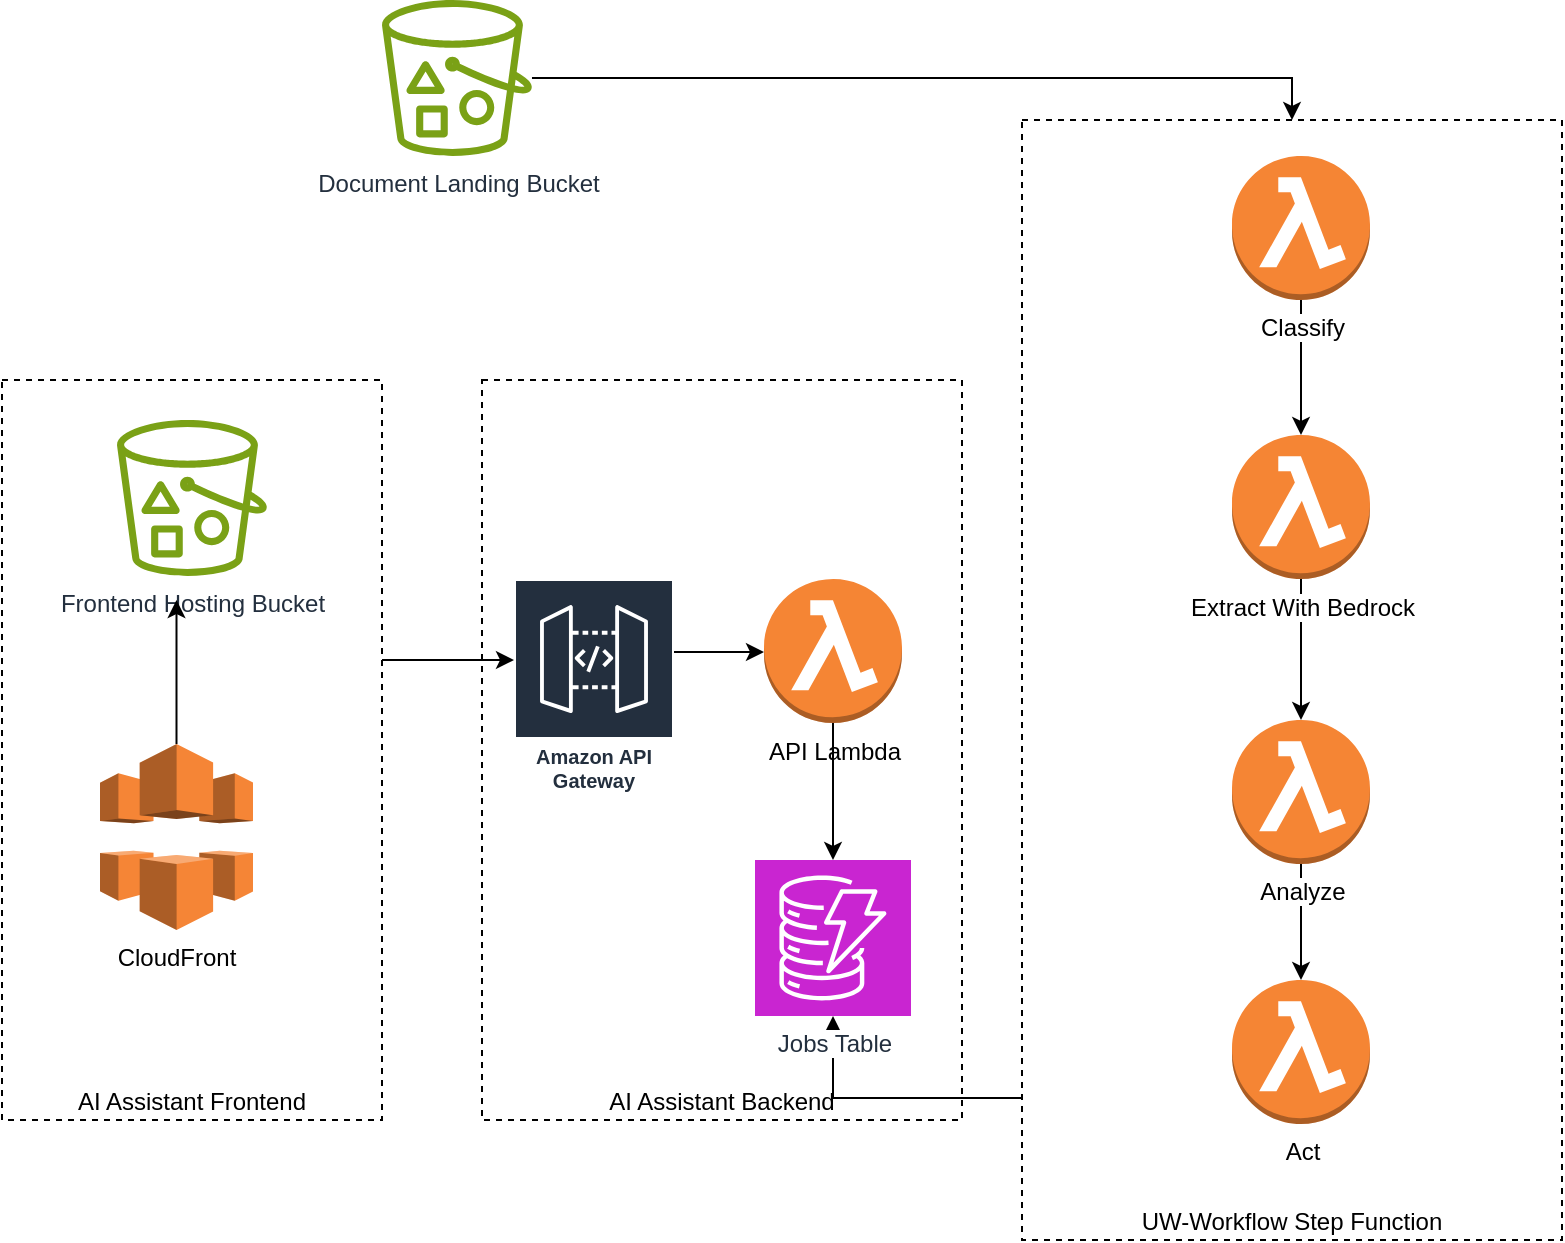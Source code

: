 <mxfile version="28.0.6">
  <diagram name="Page-1" id="18ZdPO3lSax3tKgi3ux9">
    <mxGraphModel dx="3454" dy="1182" grid="1" gridSize="10" guides="1" tooltips="1" connect="1" arrows="1" fold="1" page="1" pageScale="1" pageWidth="850" pageHeight="1100" math="0" shadow="0">
      <root>
        <mxCell id="0" />
        <mxCell id="1" parent="0" />
        <mxCell id="rqEyXg3e18GSmTRk2NAA-33" value="AI Assistant Backend" style="rounded=0;whiteSpace=wrap;html=1;dashed=1;verticalAlign=bottom;" parent="1" vertex="1">
          <mxGeometry x="200" y="190" width="240" height="370" as="geometry" />
        </mxCell>
        <mxCell id="rqEyXg3e18GSmTRk2NAA-2" value="Document Landing Bucket" style="sketch=0;outlineConnect=0;fontColor=#232F3E;gradientColor=none;fillColor=#7AA116;strokeColor=none;dashed=0;verticalLabelPosition=bottom;verticalAlign=top;align=center;html=1;fontSize=12;fontStyle=0;aspect=fixed;pointerEvents=1;shape=mxgraph.aws4.bucket_with_objects;" parent="1" vertex="1">
          <mxGeometry x="150" width="75" height="78" as="geometry" />
        </mxCell>
        <mxCell id="rqEyXg3e18GSmTRk2NAA-32" style="edgeStyle=orthogonalEdgeStyle;rounded=0;orthogonalLoop=1;jettySize=auto;html=1;" parent="1" source="rqEyXg3e18GSmTRk2NAA-3" target="rqEyXg3e18GSmTRk2NAA-18" edge="1">
          <mxGeometry relative="1" as="geometry">
            <Array as="points">
              <mxPoint x="460" y="549" />
              <mxPoint x="460" y="549" />
            </Array>
          </mxGeometry>
        </mxCell>
        <mxCell id="rqEyXg3e18GSmTRk2NAA-3" value="UW-Workflow Step Function" style="rounded=0;whiteSpace=wrap;html=1;verticalAlign=bottom;dashed=1;" parent="1" vertex="1">
          <mxGeometry x="470" y="60" width="270" height="560" as="geometry" />
        </mxCell>
        <mxCell id="rqEyXg3e18GSmTRk2NAA-6" value="" style="edgeStyle=orthogonalEdgeStyle;rounded=0;orthogonalLoop=1;jettySize=auto;html=1;" parent="1" source="rqEyXg3e18GSmTRk2NAA-4" target="rqEyXg3e18GSmTRk2NAA-5" edge="1">
          <mxGeometry relative="1" as="geometry" />
        </mxCell>
        <mxCell id="rqEyXg3e18GSmTRk2NAA-4" value="Classify" style="outlineConnect=0;dashed=0;verticalLabelPosition=bottom;verticalAlign=top;align=center;html=1;shape=mxgraph.aws3.lambda_function;fillColor=#F58534;gradientColor=none;labelBackgroundColor=default;" parent="1" vertex="1">
          <mxGeometry x="575" y="78" width="69" height="72" as="geometry" />
        </mxCell>
        <mxCell id="rqEyXg3e18GSmTRk2NAA-13" style="edgeStyle=orthogonalEdgeStyle;rounded=0;orthogonalLoop=1;jettySize=auto;html=1;" parent="1" source="rqEyXg3e18GSmTRk2NAA-5" target="rqEyXg3e18GSmTRk2NAA-12" edge="1">
          <mxGeometry relative="1" as="geometry" />
        </mxCell>
        <mxCell id="rqEyXg3e18GSmTRk2NAA-5" value="Extract With Bedrock" style="outlineConnect=0;dashed=0;verticalLabelPosition=bottom;verticalAlign=top;align=center;html=1;shape=mxgraph.aws3.lambda_function;fillColor=#F58534;gradientColor=none;labelBackgroundColor=default;" parent="1" vertex="1">
          <mxGeometry x="575" y="217.5" width="69" height="72" as="geometry" />
        </mxCell>
        <mxCell id="rqEyXg3e18GSmTRk2NAA-16" style="edgeStyle=orthogonalEdgeStyle;rounded=0;orthogonalLoop=1;jettySize=auto;html=1;" parent="1" source="rqEyXg3e18GSmTRk2NAA-12" target="rqEyXg3e18GSmTRk2NAA-15" edge="1">
          <mxGeometry relative="1" as="geometry" />
        </mxCell>
        <mxCell id="rqEyXg3e18GSmTRk2NAA-12" value="Analyze" style="outlineConnect=0;dashed=0;verticalLabelPosition=bottom;verticalAlign=top;align=center;html=1;shape=mxgraph.aws3.lambda_function;fillColor=#F58534;gradientColor=none;labelBackgroundColor=default;" parent="1" vertex="1">
          <mxGeometry x="575" y="360" width="69" height="72" as="geometry" />
        </mxCell>
        <mxCell id="rqEyXg3e18GSmTRk2NAA-15" value="Act" style="outlineConnect=0;dashed=0;verticalLabelPosition=bottom;verticalAlign=top;align=center;html=1;shape=mxgraph.aws3.lambda_function;fillColor=#F58534;gradientColor=none;" parent="1" vertex="1">
          <mxGeometry x="575" y="490" width="69" height="72" as="geometry" />
        </mxCell>
        <mxCell id="rqEyXg3e18GSmTRk2NAA-17" style="edgeStyle=orthogonalEdgeStyle;rounded=0;orthogonalLoop=1;jettySize=auto;html=1;entryX=0.5;entryY=0;entryDx=0;entryDy=0;" parent="1" source="rqEyXg3e18GSmTRk2NAA-2" target="rqEyXg3e18GSmTRk2NAA-3" edge="1">
          <mxGeometry relative="1" as="geometry" />
        </mxCell>
        <mxCell id="rqEyXg3e18GSmTRk2NAA-18" value="Jobs Table" style="sketch=0;points=[[0,0,0],[0.25,0,0],[0.5,0,0],[0.75,0,0],[1,0,0],[0,1,0],[0.25,1,0],[0.5,1,0],[0.75,1,0],[1,1,0],[0,0.25,0],[0,0.5,0],[0,0.75,0],[1,0.25,0],[1,0.5,0],[1,0.75,0]];outlineConnect=0;fontColor=#232F3E;fillColor=#C925D1;strokeColor=#ffffff;dashed=0;verticalLabelPosition=bottom;verticalAlign=top;align=center;html=1;fontSize=12;fontStyle=0;aspect=fixed;shape=mxgraph.aws4.resourceIcon;resIcon=mxgraph.aws4.dynamodb;labelBackgroundColor=default;" parent="1" vertex="1">
          <mxGeometry x="336.5" y="430" width="78" height="78" as="geometry" />
        </mxCell>
        <mxCell id="rqEyXg3e18GSmTRk2NAA-27" style="edgeStyle=orthogonalEdgeStyle;rounded=0;orthogonalLoop=1;jettySize=auto;html=1;" parent="1" source="rqEyXg3e18GSmTRk2NAA-23" target="rqEyXg3e18GSmTRk2NAA-24" edge="1">
          <mxGeometry relative="1" as="geometry">
            <Array as="points">
              <mxPoint x="180" y="330" />
              <mxPoint x="180" y="330" />
            </Array>
          </mxGeometry>
        </mxCell>
        <mxCell id="rqEyXg3e18GSmTRk2NAA-23" value="AI Assistant Frontend" style="rounded=0;whiteSpace=wrap;html=1;dashed=1;verticalAlign=bottom;" parent="1" vertex="1">
          <mxGeometry x="-40" y="190" width="190" height="370" as="geometry" />
        </mxCell>
        <mxCell id="rqEyXg3e18GSmTRk2NAA-20" value="Frontend Hosting Bucket" style="sketch=0;outlineConnect=0;fontColor=#232F3E;gradientColor=none;fillColor=#7AA116;strokeColor=none;dashed=0;verticalLabelPosition=bottom;verticalAlign=top;align=center;html=1;fontSize=12;fontStyle=0;aspect=fixed;pointerEvents=1;shape=mxgraph.aws4.bucket_with_objects;labelBackgroundColor=default;" parent="1" vertex="1">
          <mxGeometry x="17.5" y="210" width="75" height="78" as="geometry" />
        </mxCell>
        <mxCell id="rqEyXg3e18GSmTRk2NAA-22" style="edgeStyle=orthogonalEdgeStyle;rounded=0;orthogonalLoop=1;jettySize=auto;html=1;" parent="1" source="rqEyXg3e18GSmTRk2NAA-21" edge="1">
          <mxGeometry relative="1" as="geometry">
            <mxPoint x="47.25" y="300" as="targetPoint" />
          </mxGeometry>
        </mxCell>
        <mxCell id="rqEyXg3e18GSmTRk2NAA-21" value="CloudFront" style="outlineConnect=0;dashed=0;verticalLabelPosition=bottom;verticalAlign=top;align=center;html=1;shape=mxgraph.aws3.cloudfront;fillColor=#F58536;gradientColor=none;" parent="1" vertex="1">
          <mxGeometry x="9" y="372" width="76.5" height="93" as="geometry" />
        </mxCell>
        <mxCell id="rqEyXg3e18GSmTRk2NAA-28" style="edgeStyle=orthogonalEdgeStyle;rounded=0;orthogonalLoop=1;jettySize=auto;html=1;" parent="1" source="rqEyXg3e18GSmTRk2NAA-24" target="rqEyXg3e18GSmTRk2NAA-26" edge="1">
          <mxGeometry relative="1" as="geometry">
            <Array as="points">
              <mxPoint x="300" y="326" />
              <mxPoint x="300" y="326" />
            </Array>
          </mxGeometry>
        </mxCell>
        <mxCell id="rqEyXg3e18GSmTRk2NAA-24" value="Amazon API Gateway" style="sketch=0;outlineConnect=0;fontColor=#232F3E;gradientColor=none;strokeColor=#ffffff;fillColor=#232F3E;dashed=0;verticalLabelPosition=middle;verticalAlign=bottom;align=center;html=1;whiteSpace=wrap;fontSize=10;fontStyle=1;spacing=3;shape=mxgraph.aws4.productIcon;prIcon=mxgraph.aws4.api_gateway;" parent="1" vertex="1">
          <mxGeometry x="216" y="289.5" width="80" height="110" as="geometry" />
        </mxCell>
        <mxCell id="rqEyXg3e18GSmTRk2NAA-26" value="API Lambda" style="outlineConnect=0;dashed=0;verticalLabelPosition=bottom;verticalAlign=top;align=center;html=1;shape=mxgraph.aws3.lambda_function;fillColor=#F58534;gradientColor=none;labelBackgroundColor=default;" parent="1" vertex="1">
          <mxGeometry x="341" y="289.5" width="69" height="72" as="geometry" />
        </mxCell>
        <mxCell id="rqEyXg3e18GSmTRk2NAA-31" style="edgeStyle=orthogonalEdgeStyle;rounded=0;orthogonalLoop=1;jettySize=auto;html=1;entryX=0.5;entryY=0;entryDx=0;entryDy=0;entryPerimeter=0;" parent="1" source="rqEyXg3e18GSmTRk2NAA-26" target="rqEyXg3e18GSmTRk2NAA-18" edge="1">
          <mxGeometry relative="1" as="geometry" />
        </mxCell>
      </root>
    </mxGraphModel>
  </diagram>
</mxfile>

